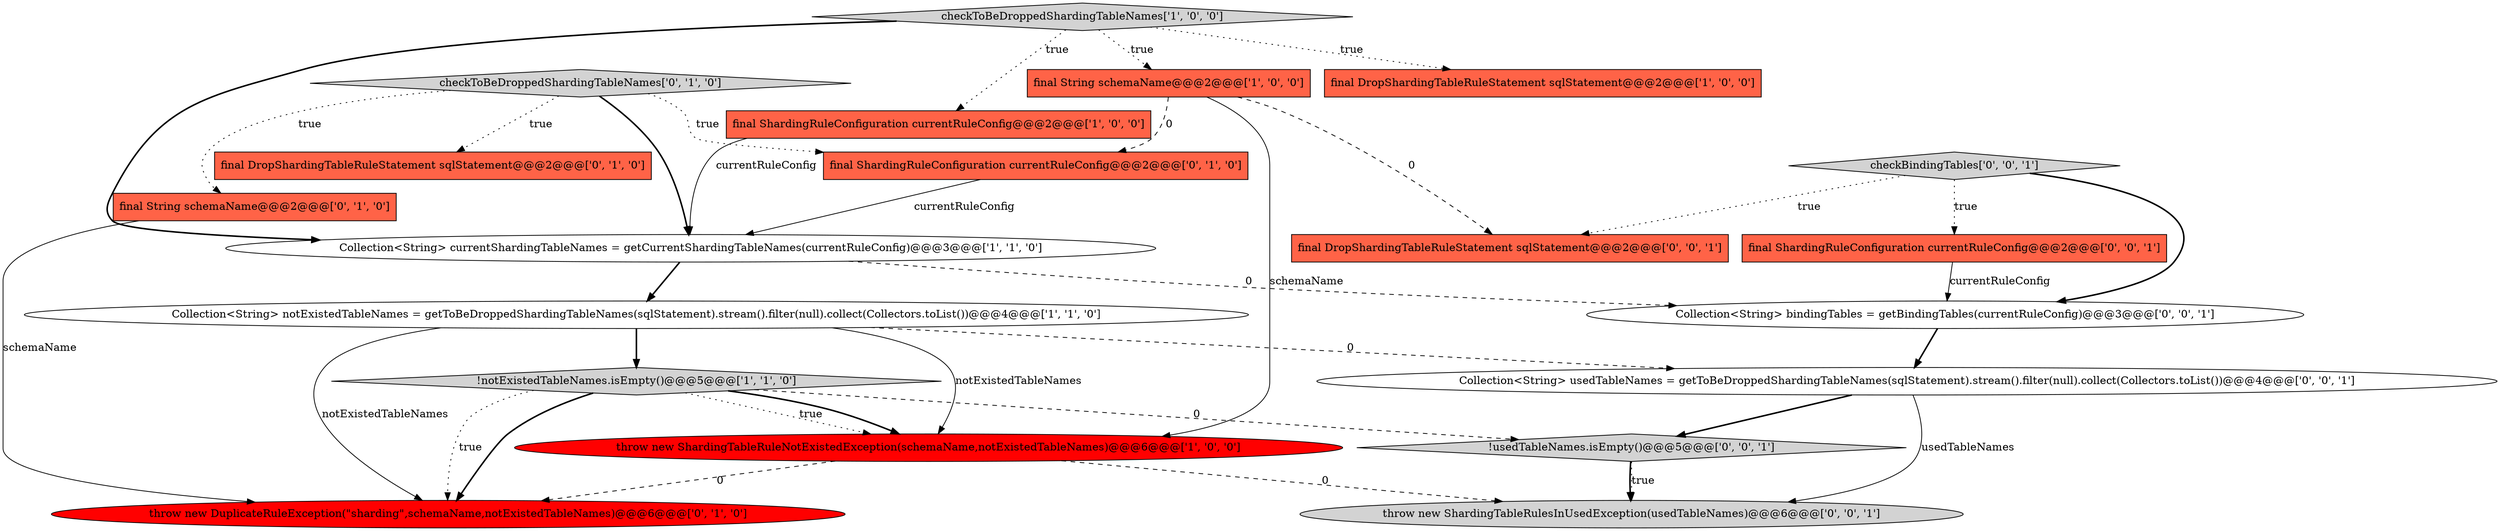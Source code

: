 digraph {
0 [style = filled, label = "Collection<String> notExistedTableNames = getToBeDroppedShardingTableNames(sqlStatement).stream().filter(null).collect(Collectors.toList())@@@4@@@['1', '1', '0']", fillcolor = white, shape = ellipse image = "AAA0AAABBB1BBB"];
8 [style = filled, label = "final String schemaName@@@2@@@['0', '1', '0']", fillcolor = tomato, shape = box image = "AAA0AAABBB2BBB"];
14 [style = filled, label = "Collection<String> bindingTables = getBindingTables(currentRuleConfig)@@@3@@@['0', '0', '1']", fillcolor = white, shape = ellipse image = "AAA0AAABBB3BBB"];
11 [style = filled, label = "final DropShardingTableRuleStatement sqlStatement@@@2@@@['0', '1', '0']", fillcolor = tomato, shape = box image = "AAA0AAABBB2BBB"];
2 [style = filled, label = "throw new ShardingTableRuleNotExistedException(schemaName,notExistedTableNames)@@@6@@@['1', '0', '0']", fillcolor = red, shape = ellipse image = "AAA1AAABBB1BBB"];
9 [style = filled, label = "checkToBeDroppedShardingTableNames['0', '1', '0']", fillcolor = lightgray, shape = diamond image = "AAA0AAABBB2BBB"];
7 [style = filled, label = "!notExistedTableNames.isEmpty()@@@5@@@['1', '1', '0']", fillcolor = lightgray, shape = diamond image = "AAA0AAABBB1BBB"];
18 [style = filled, label = "throw new ShardingTableRulesInUsedException(usedTableNames)@@@6@@@['0', '0', '1']", fillcolor = lightgray, shape = ellipse image = "AAA0AAABBB3BBB"];
15 [style = filled, label = "final DropShardingTableRuleStatement sqlStatement@@@2@@@['0', '0', '1']", fillcolor = tomato, shape = box image = "AAA0AAABBB3BBB"];
10 [style = filled, label = "throw new DuplicateRuleException(\"sharding\",schemaName,notExistedTableNames)@@@6@@@['0', '1', '0']", fillcolor = red, shape = ellipse image = "AAA1AAABBB2BBB"];
13 [style = filled, label = "final ShardingRuleConfiguration currentRuleConfig@@@2@@@['0', '0', '1']", fillcolor = tomato, shape = box image = "AAA0AAABBB3BBB"];
16 [style = filled, label = "checkBindingTables['0', '0', '1']", fillcolor = lightgray, shape = diamond image = "AAA0AAABBB3BBB"];
1 [style = filled, label = "checkToBeDroppedShardingTableNames['1', '0', '0']", fillcolor = lightgray, shape = diamond image = "AAA0AAABBB1BBB"];
12 [style = filled, label = "final ShardingRuleConfiguration currentRuleConfig@@@2@@@['0', '1', '0']", fillcolor = tomato, shape = box image = "AAA1AAABBB2BBB"];
4 [style = filled, label = "final DropShardingTableRuleStatement sqlStatement@@@2@@@['1', '0', '0']", fillcolor = tomato, shape = box image = "AAA0AAABBB1BBB"];
6 [style = filled, label = "Collection<String> currentShardingTableNames = getCurrentShardingTableNames(currentRuleConfig)@@@3@@@['1', '1', '0']", fillcolor = white, shape = ellipse image = "AAA0AAABBB1BBB"];
17 [style = filled, label = "!usedTableNames.isEmpty()@@@5@@@['0', '0', '1']", fillcolor = lightgray, shape = diamond image = "AAA0AAABBB3BBB"];
5 [style = filled, label = "final String schemaName@@@2@@@['1', '0', '0']", fillcolor = tomato, shape = box image = "AAA1AAABBB1BBB"];
19 [style = filled, label = "Collection<String> usedTableNames = getToBeDroppedShardingTableNames(sqlStatement).stream().filter(null).collect(Collectors.toList())@@@4@@@['0', '0', '1']", fillcolor = white, shape = ellipse image = "AAA0AAABBB3BBB"];
3 [style = filled, label = "final ShardingRuleConfiguration currentRuleConfig@@@2@@@['1', '0', '0']", fillcolor = tomato, shape = box image = "AAA0AAABBB1BBB"];
7->2 [style = dotted, label="true"];
9->12 [style = dotted, label="true"];
5->12 [style = dashed, label="0"];
7->10 [style = dotted, label="true"];
17->18 [style = dotted, label="true"];
16->13 [style = dotted, label="true"];
7->10 [style = bold, label=""];
7->17 [style = dashed, label="0"];
0->19 [style = dashed, label="0"];
9->11 [style = dotted, label="true"];
0->2 [style = solid, label="notExistedTableNames"];
0->10 [style = solid, label="notExistedTableNames"];
14->19 [style = bold, label=""];
6->0 [style = bold, label=""];
19->18 [style = solid, label="usedTableNames"];
19->17 [style = bold, label=""];
1->4 [style = dotted, label="true"];
6->14 [style = dashed, label="0"];
3->6 [style = solid, label="currentRuleConfig"];
12->6 [style = solid, label="currentRuleConfig"];
2->10 [style = dashed, label="0"];
9->6 [style = bold, label=""];
0->7 [style = bold, label=""];
1->3 [style = dotted, label="true"];
9->8 [style = dotted, label="true"];
5->2 [style = solid, label="schemaName"];
1->6 [style = bold, label=""];
7->2 [style = bold, label=""];
2->18 [style = dashed, label="0"];
16->14 [style = bold, label=""];
8->10 [style = solid, label="schemaName"];
13->14 [style = solid, label="currentRuleConfig"];
5->15 [style = dashed, label="0"];
1->5 [style = dotted, label="true"];
17->18 [style = bold, label=""];
16->15 [style = dotted, label="true"];
}
